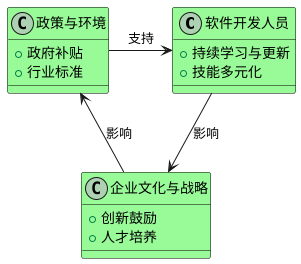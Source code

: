 @startuml
!define RECTANGLE class
!define DATABASE entity
skinparam classBackgroundColor PaleGreen
skinparam classFontColor Black
skinparam classBorderColor Black
skinparam classFontSize 16
skinparam classAttributeFontSize 14

RECTANGLE "软件开发人员" as Developer {
  + 持续学习与更新
  + 技能多元化
}
RECTANGLE "企业文化与战略" as CorporateCulture {
  + 创新鼓励
  + 人才培养
}
RECTANGLE "政策与环境" as Policy {
  + 政府补贴
  + 行业标准
}

Developer -down-> CorporateCulture : 影响
CorporateCulture -down-> Policy : 影响
Policy -right-> Developer : 支持
@enduml
